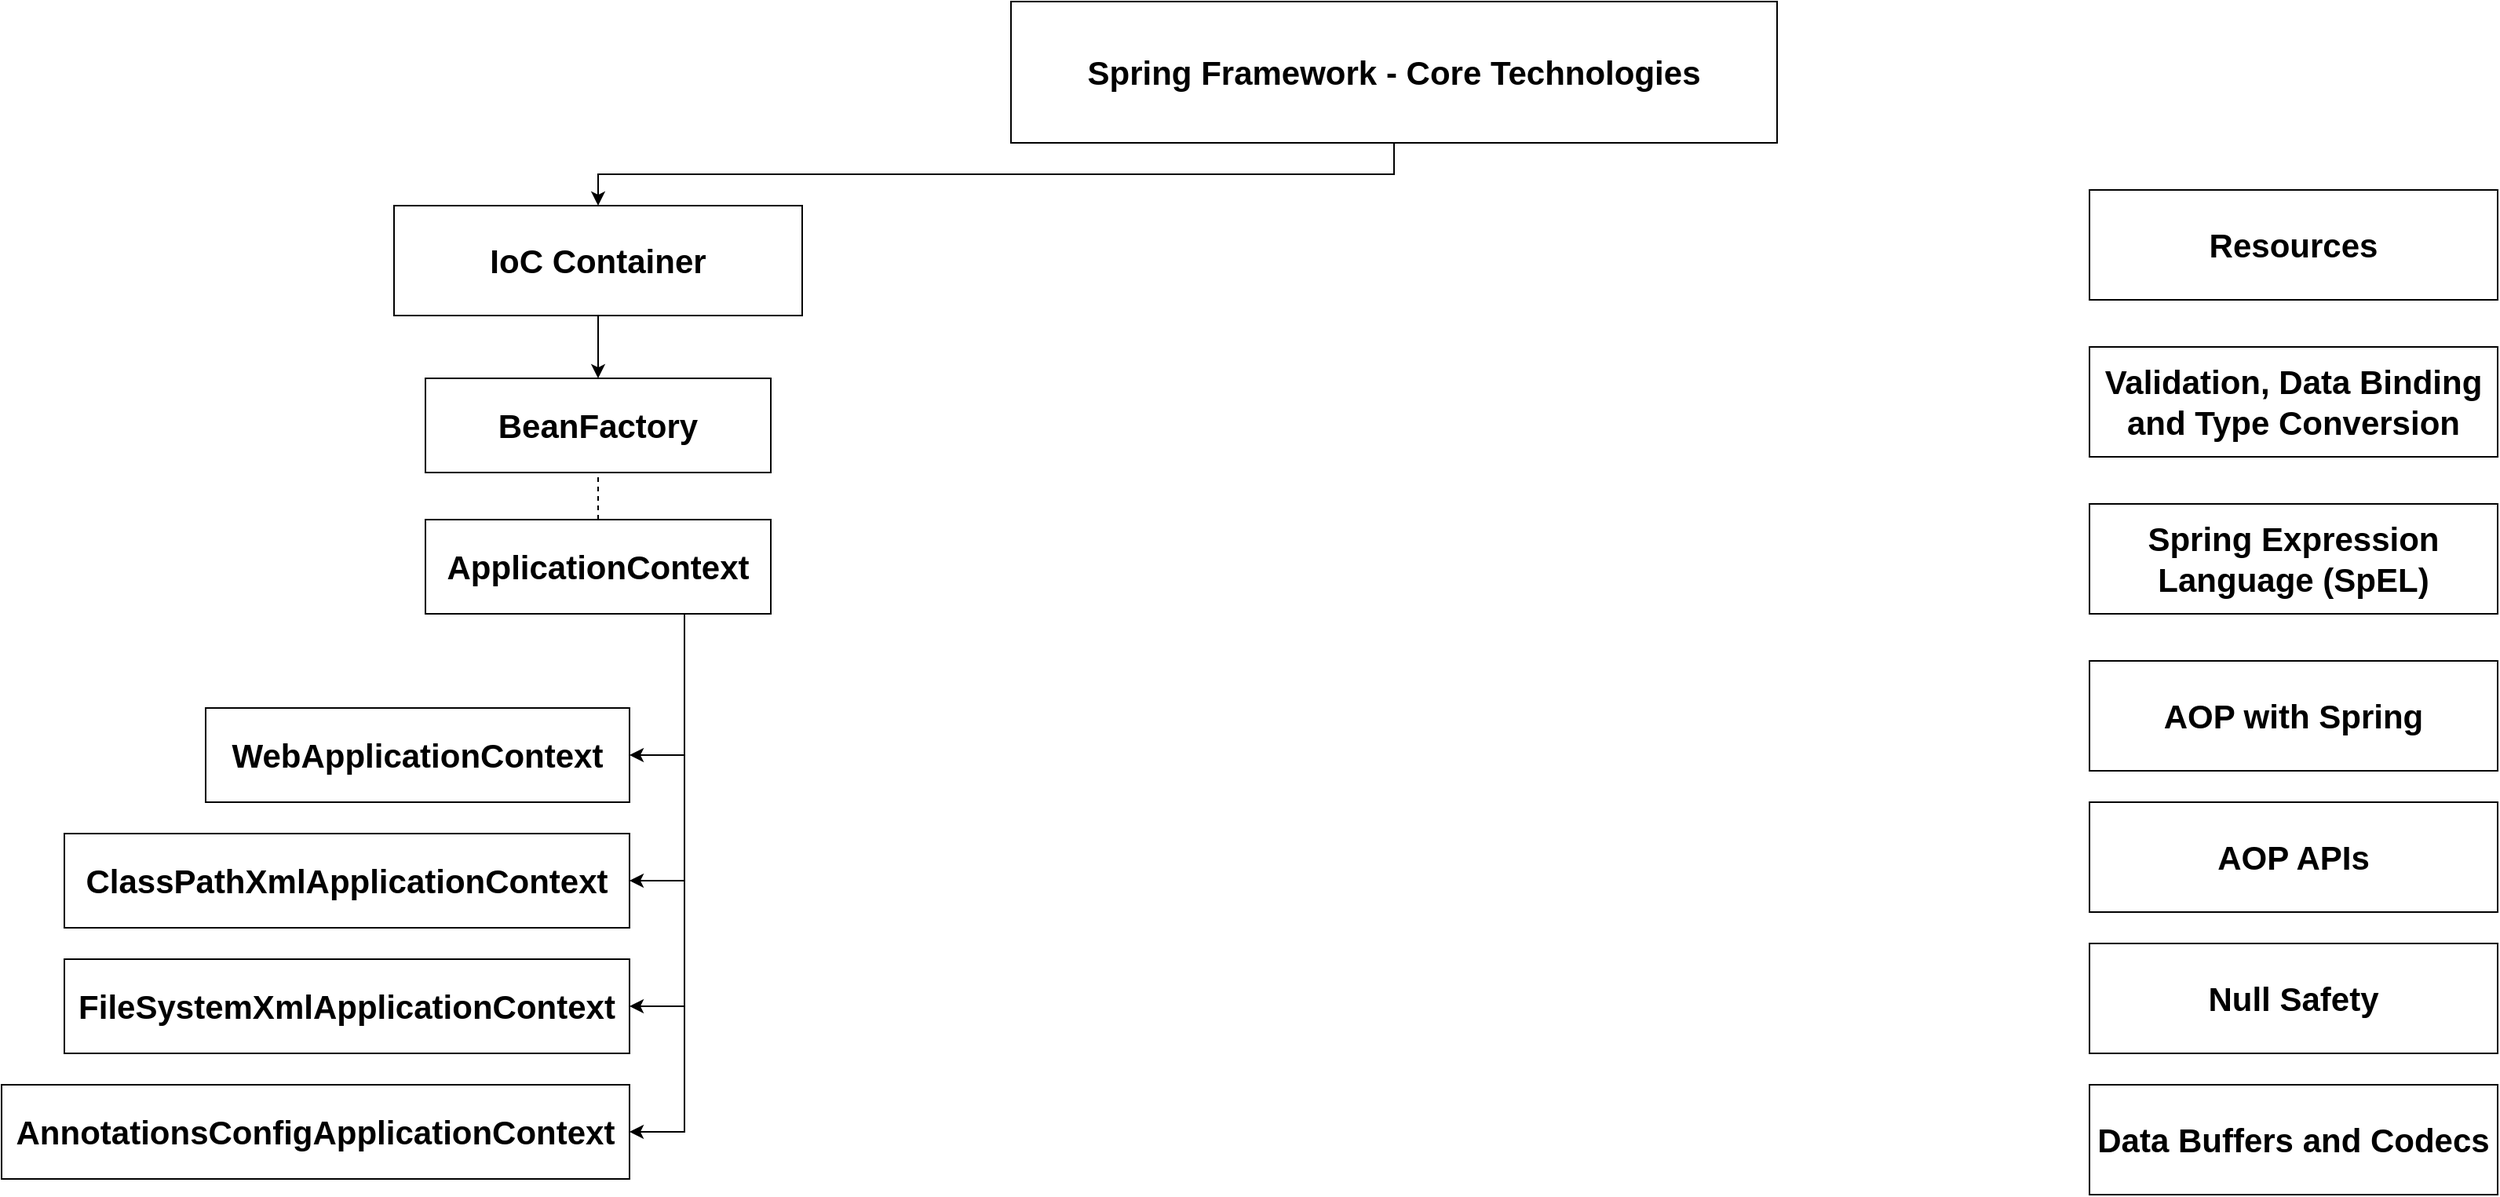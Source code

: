 <mxfile version="21.6.9" type="device">
  <diagram name="Page-1" id="2c0d36ab-eaac-3732-788b-9136903baeff">
    <mxGraphModel dx="3805.5" dy="1316" grid="1" gridSize="10" guides="1" tooltips="1" connect="1" arrows="1" fold="1" page="1" pageScale="1.5" pageWidth="1169" pageHeight="827" background="none" math="0" shadow="0">
      <root>
        <mxCell id="0" />
        <mxCell id="1" parent="0" />
        <mxCell id="KD-GGYxjvqdxob9nk7W1-125" style="edgeStyle=orthogonalEdgeStyle;rounded=0;orthogonalLoop=1;jettySize=auto;html=1;exitX=0.5;exitY=1;exitDx=0;exitDy=0;entryX=0.5;entryY=0;entryDx=0;entryDy=0;" edge="1" parent="1" source="KD-GGYxjvqdxob9nk7W1-123" target="KD-GGYxjvqdxob9nk7W1-126">
          <mxGeometry relative="1" as="geometry">
            <mxPoint x="280" y="270" as="targetPoint" />
          </mxGeometry>
        </mxCell>
        <mxCell id="KD-GGYxjvqdxob9nk7W1-123" value="&lt;div&gt;&lt;font style=&quot;font-size: 21px;&quot;&gt;&lt;b&gt;Spring Framework - Core Technologies&lt;/b&gt;&lt;/font&gt;&lt;/div&gt;" style="rounded=0;whiteSpace=wrap;html=1;" vertex="1" parent="1">
          <mxGeometry x="633" y="40" width="488" height="90" as="geometry" />
        </mxCell>
        <mxCell id="KD-GGYxjvqdxob9nk7W1-141" style="edgeStyle=orthogonalEdgeStyle;rounded=0;orthogonalLoop=1;jettySize=auto;html=1;exitX=0.5;exitY=1;exitDx=0;exitDy=0;" edge="1" parent="1" source="KD-GGYxjvqdxob9nk7W1-126" target="KD-GGYxjvqdxob9nk7W1-130">
          <mxGeometry relative="1" as="geometry" />
        </mxCell>
        <mxCell id="KD-GGYxjvqdxob9nk7W1-126" value="&lt;b&gt;&lt;font style=&quot;font-size: 21px;&quot;&gt;IoC Container&lt;/font&gt;&lt;/b&gt;" style="rounded=0;whiteSpace=wrap;html=1;" vertex="1" parent="1">
          <mxGeometry x="240" y="170" width="260" height="70" as="geometry" />
        </mxCell>
        <mxCell id="KD-GGYxjvqdxob9nk7W1-130" value="&lt;b&gt;&lt;font style=&quot;font-size: 21px;&quot;&gt;BeanFactory&lt;/font&gt;&lt;/b&gt;" style="rounded=0;whiteSpace=wrap;html=1;" vertex="1" parent="1">
          <mxGeometry x="260" y="280" width="220" height="60" as="geometry" />
        </mxCell>
        <mxCell id="KD-GGYxjvqdxob9nk7W1-146" style="edgeStyle=orthogonalEdgeStyle;rounded=0;orthogonalLoop=1;jettySize=auto;html=1;exitX=0.75;exitY=1;exitDx=0;exitDy=0;entryX=1;entryY=0.5;entryDx=0;entryDy=0;" edge="1" parent="1" source="KD-GGYxjvqdxob9nk7W1-132" target="KD-GGYxjvqdxob9nk7W1-136">
          <mxGeometry relative="1" as="geometry" />
        </mxCell>
        <mxCell id="KD-GGYxjvqdxob9nk7W1-147" style="edgeStyle=orthogonalEdgeStyle;rounded=0;orthogonalLoop=1;jettySize=auto;html=1;exitX=0.75;exitY=1;exitDx=0;exitDy=0;entryX=1;entryY=0.5;entryDx=0;entryDy=0;" edge="1" parent="1" source="KD-GGYxjvqdxob9nk7W1-132" target="KD-GGYxjvqdxob9nk7W1-144">
          <mxGeometry relative="1" as="geometry" />
        </mxCell>
        <mxCell id="KD-GGYxjvqdxob9nk7W1-148" style="edgeStyle=orthogonalEdgeStyle;rounded=0;orthogonalLoop=1;jettySize=auto;html=1;exitX=0.75;exitY=1;exitDx=0;exitDy=0;entryX=1;entryY=0.5;entryDx=0;entryDy=0;" edge="1" parent="1" source="KD-GGYxjvqdxob9nk7W1-132" target="KD-GGYxjvqdxob9nk7W1-145">
          <mxGeometry relative="1" as="geometry" />
        </mxCell>
        <mxCell id="KD-GGYxjvqdxob9nk7W1-150" style="edgeStyle=orthogonalEdgeStyle;rounded=0;orthogonalLoop=1;jettySize=auto;html=1;exitX=0.75;exitY=1;exitDx=0;exitDy=0;entryX=1;entryY=0.5;entryDx=0;entryDy=0;" edge="1" parent="1" source="KD-GGYxjvqdxob9nk7W1-132" target="KD-GGYxjvqdxob9nk7W1-149">
          <mxGeometry relative="1" as="geometry">
            <Array as="points">
              <mxPoint x="425" y="760" />
            </Array>
          </mxGeometry>
        </mxCell>
        <mxCell id="KD-GGYxjvqdxob9nk7W1-132" value="&lt;b&gt;&lt;font style=&quot;font-size: 21px;&quot;&gt;ApplicationContext&lt;/font&gt;&lt;/b&gt;" style="rounded=0;whiteSpace=wrap;html=1;" vertex="1" parent="1">
          <mxGeometry x="260" y="370" width="220" height="60" as="geometry" />
        </mxCell>
        <mxCell id="KD-GGYxjvqdxob9nk7W1-136" value="&lt;b&gt;&lt;font style=&quot;font-size: 21px;&quot;&gt;WebApplicationContext&lt;/font&gt;&lt;/b&gt;" style="rounded=0;whiteSpace=wrap;html=1;" vertex="1" parent="1">
          <mxGeometry x="120" y="490" width="270" height="60" as="geometry" />
        </mxCell>
        <mxCell id="KD-GGYxjvqdxob9nk7W1-140" value="" style="endArrow=none;dashed=1;html=1;rounded=0;entryX=0.5;entryY=1;entryDx=0;entryDy=0;exitX=0.5;exitY=0;exitDx=0;exitDy=0;" edge="1" parent="1" source="KD-GGYxjvqdxob9nk7W1-132" target="KD-GGYxjvqdxob9nk7W1-130">
          <mxGeometry width="50" height="50" relative="1" as="geometry">
            <mxPoint x="810" y="780" as="sourcePoint" />
            <mxPoint x="860" y="730" as="targetPoint" />
          </mxGeometry>
        </mxCell>
        <mxCell id="KD-GGYxjvqdxob9nk7W1-144" value="&lt;b&gt;&lt;font style=&quot;font-size: 21px;&quot;&gt;ClassPathXmlApplicationContext&lt;/font&gt;&lt;/b&gt;" style="rounded=0;whiteSpace=wrap;html=1;" vertex="1" parent="1">
          <mxGeometry x="30" y="570" width="360" height="60" as="geometry" />
        </mxCell>
        <mxCell id="KD-GGYxjvqdxob9nk7W1-145" value="&lt;b&gt;&lt;font style=&quot;font-size: 21px;&quot;&gt;FileSystemXmlApplicationContext&lt;/font&gt;&lt;/b&gt;" style="rounded=0;whiteSpace=wrap;html=1;" vertex="1" parent="1">
          <mxGeometry x="30" y="650" width="360" height="60" as="geometry" />
        </mxCell>
        <mxCell id="KD-GGYxjvqdxob9nk7W1-149" value="&lt;b&gt;&lt;font style=&quot;font-size: 21px;&quot;&gt;AnnotationsConfigApplicationContext&lt;/font&gt;&lt;/b&gt;" style="rounded=0;whiteSpace=wrap;html=1;" vertex="1" parent="1">
          <mxGeometry x="-10" y="730" width="400" height="60" as="geometry" />
        </mxCell>
        <mxCell id="KD-GGYxjvqdxob9nk7W1-151" value="&lt;b&gt;&lt;font style=&quot;font-size: 21px;&quot;&gt;Resources&lt;/font&gt;&lt;/b&gt;" style="rounded=0;whiteSpace=wrap;html=1;" vertex="1" parent="1">
          <mxGeometry x="1320" y="160" width="260" height="70" as="geometry" />
        </mxCell>
        <mxCell id="KD-GGYxjvqdxob9nk7W1-152" value="&lt;b&gt;&lt;font style=&quot;font-size: 21px;&quot;&gt;Validation, Data Binding and Type Conversion&lt;br&gt;&lt;/font&gt;&lt;/b&gt;" style="rounded=0;whiteSpace=wrap;html=1;" vertex="1" parent="1">
          <mxGeometry x="1320" y="260" width="260" height="70" as="geometry" />
        </mxCell>
        <mxCell id="KD-GGYxjvqdxob9nk7W1-153" value="&lt;b&gt;&lt;font style=&quot;font-size: 21px;&quot;&gt;Spring Expression Language (SpEL)&lt;br&gt;&lt;/font&gt;&lt;/b&gt;" style="rounded=0;whiteSpace=wrap;html=1;" vertex="1" parent="1">
          <mxGeometry x="1320" y="360" width="260" height="70" as="geometry" />
        </mxCell>
        <mxCell id="KD-GGYxjvqdxob9nk7W1-154" value="&lt;b&gt;&lt;font style=&quot;font-size: 21px;&quot;&gt;AO&lt;/font&gt;&lt;font style=&quot;font-size: 21px;&quot;&gt;P with Spring&lt;br&gt;&lt;/font&gt;&lt;/b&gt;" style="rounded=0;whiteSpace=wrap;html=1;" vertex="1" parent="1">
          <mxGeometry x="1320" y="460" width="260" height="70" as="geometry" />
        </mxCell>
        <mxCell id="KD-GGYxjvqdxob9nk7W1-155" value="&lt;b&gt;&lt;font style=&quot;font-size: 21px;&quot;&gt;AOP APIs&lt;br&gt;&lt;/font&gt;&lt;/b&gt;" style="rounded=0;whiteSpace=wrap;html=1;" vertex="1" parent="1">
          <mxGeometry x="1320" y="550" width="260" height="70" as="geometry" />
        </mxCell>
        <mxCell id="KD-GGYxjvqdxob9nk7W1-156" value="&lt;b&gt;&lt;font style=&quot;font-size: 21px;&quot;&gt;Null Safety&lt;br&gt;&lt;/font&gt;&lt;/b&gt;" style="rounded=0;whiteSpace=wrap;html=1;" vertex="1" parent="1">
          <mxGeometry x="1320" y="640" width="260" height="70" as="geometry" />
        </mxCell>
        <mxCell id="KD-GGYxjvqdxob9nk7W1-157" value="&lt;b&gt;&lt;font style=&quot;font-size: 21px;&quot;&gt;Data Buffers and Codecs&lt;br&gt;&lt;/font&gt;&lt;/b&gt;" style="rounded=0;whiteSpace=wrap;html=1;" vertex="1" parent="1">
          <mxGeometry x="1320" y="730" width="260" height="70" as="geometry" />
        </mxCell>
      </root>
    </mxGraphModel>
  </diagram>
</mxfile>
